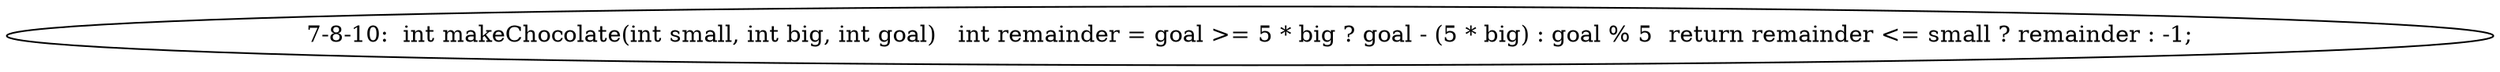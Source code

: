 digraph result_test { 
// graph-vertices
  a2  [label="7-8-10:  int makeChocolate(int small, int big, int goal)	int remainder = goal >= 5 * big ? goal - (5 * big) : goal % 5	return remainder <= small ? remainder : -1;"]; 
// graph-edges
}